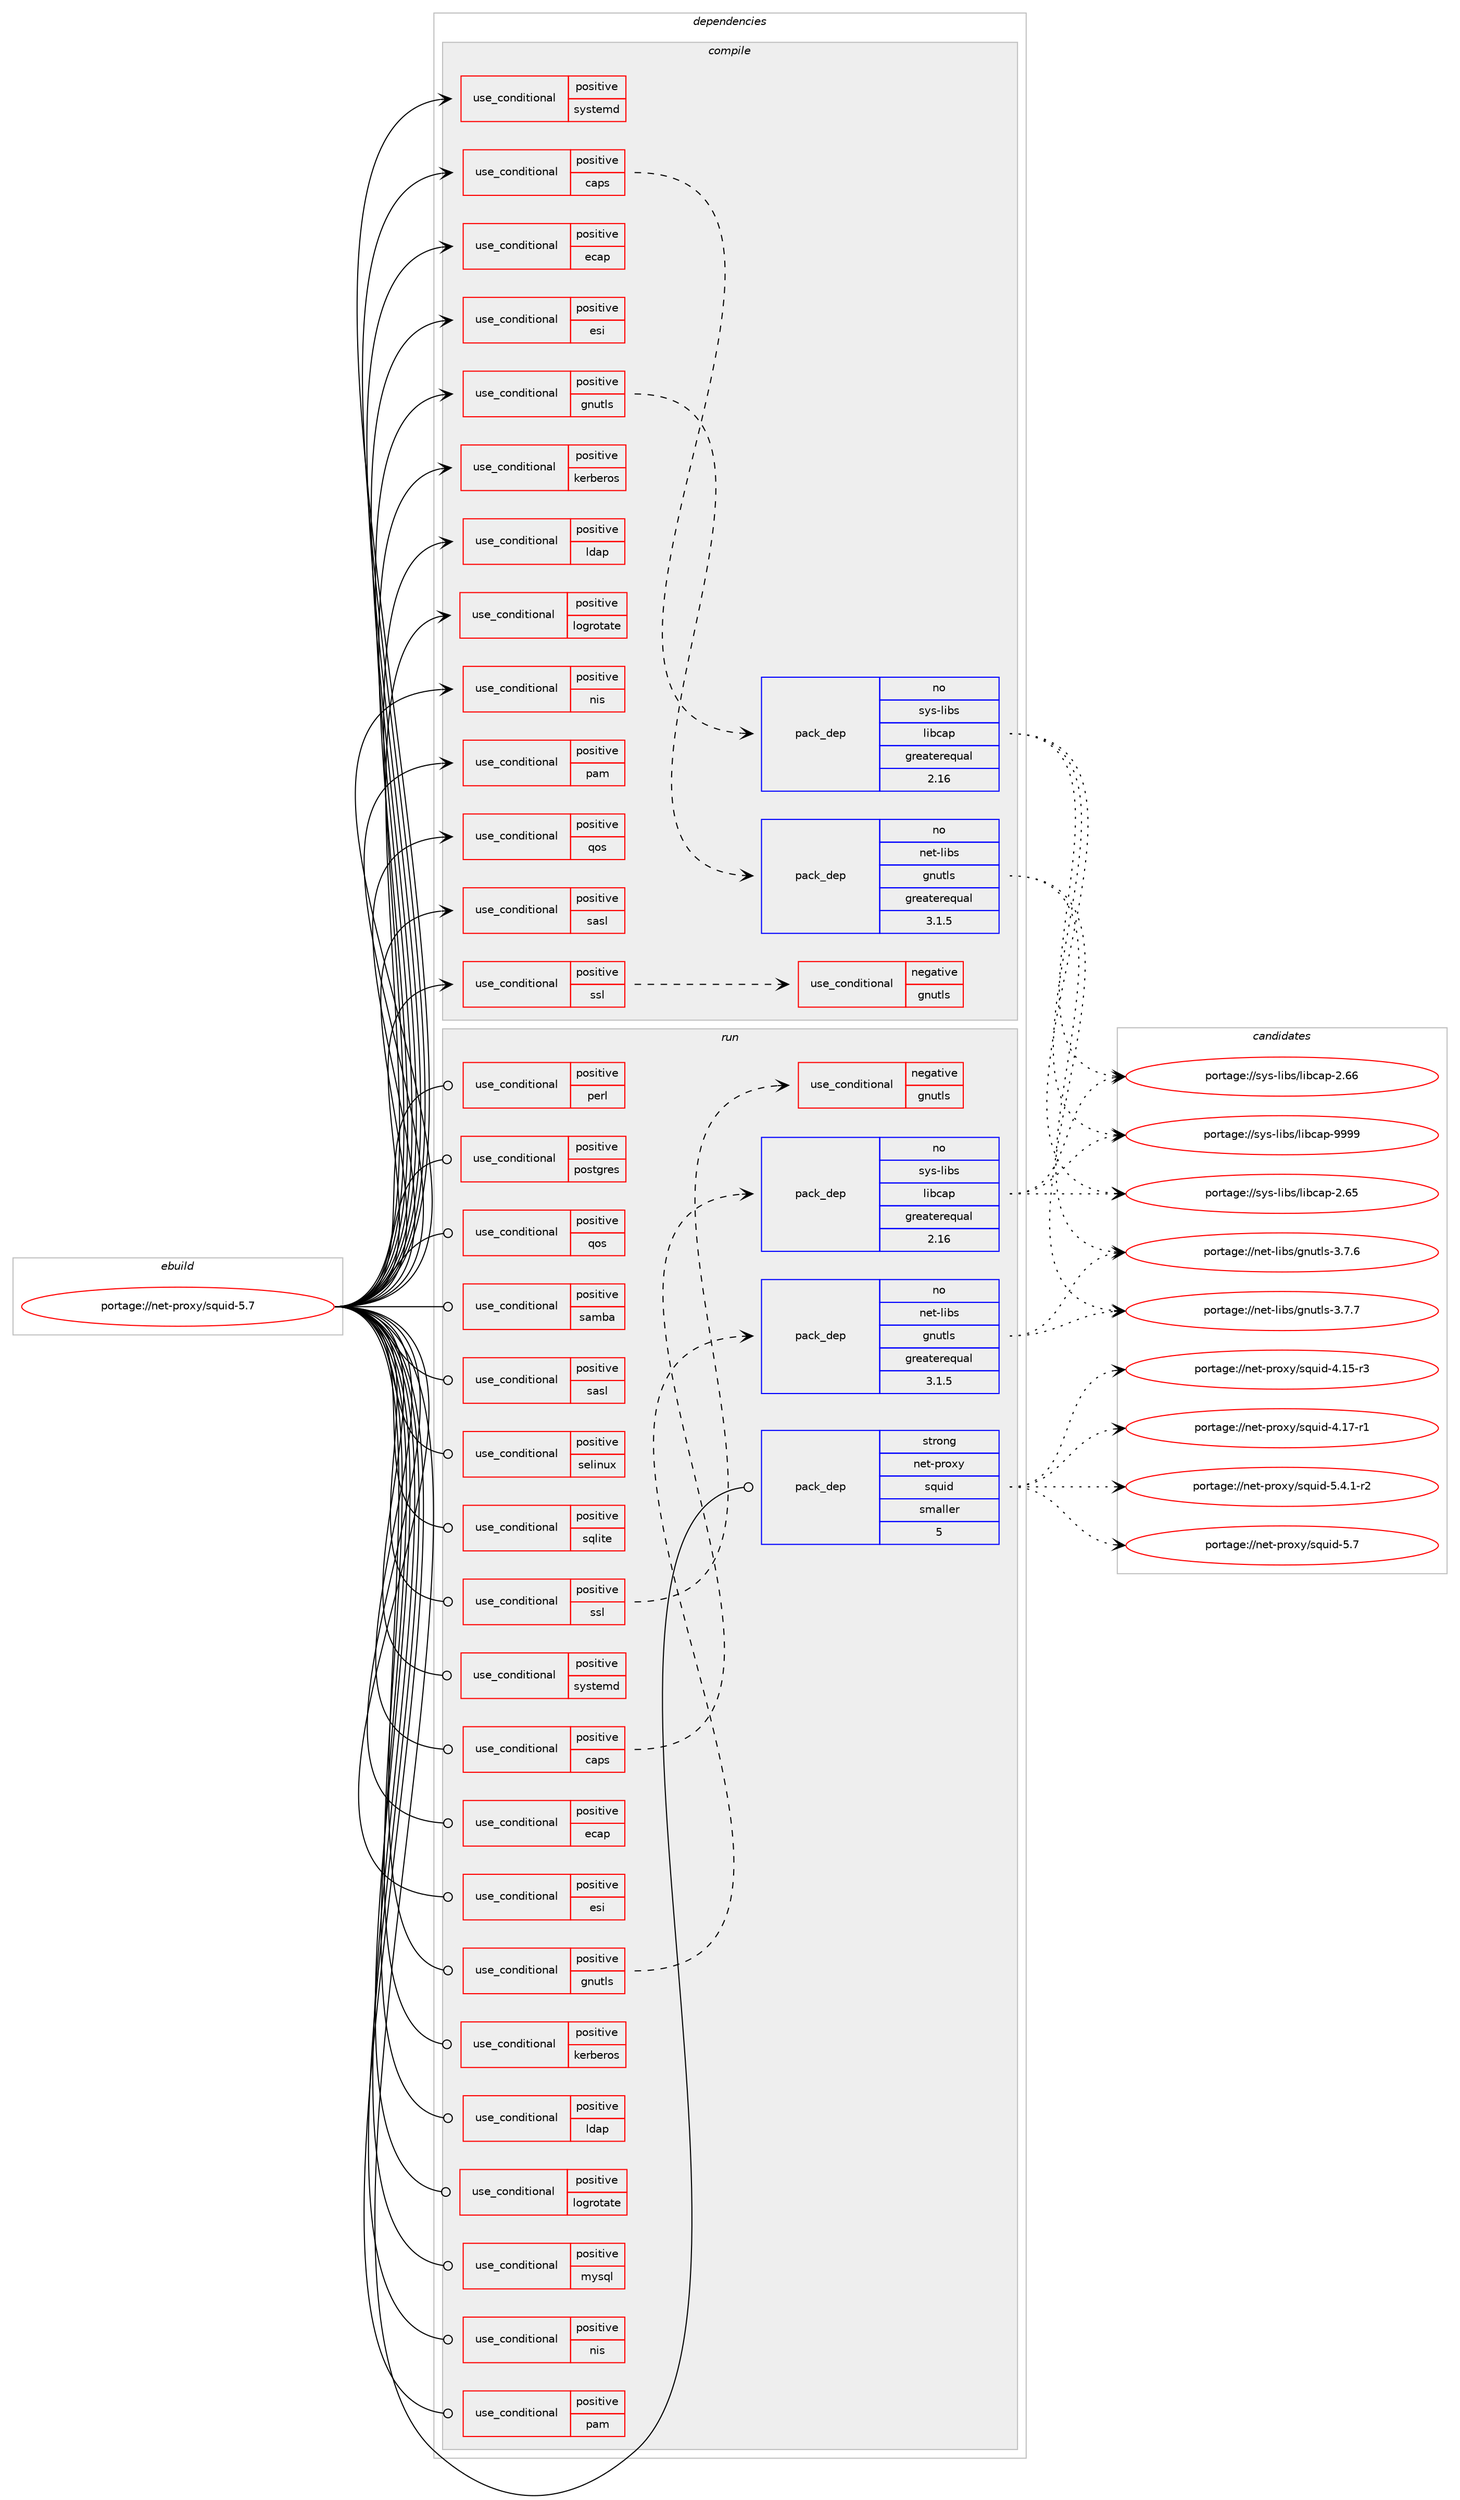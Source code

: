 digraph prolog {

# *************
# Graph options
# *************

newrank=true;
concentrate=true;
compound=true;
graph [rankdir=LR,fontname=Helvetica,fontsize=10,ranksep=1.5];#, ranksep=2.5, nodesep=0.2];
edge  [arrowhead=vee];
node  [fontname=Helvetica,fontsize=10];

# **********
# The ebuild
# **********

subgraph cluster_leftcol {
color=gray;
rank=same;
label=<<i>ebuild</i>>;
id [label="portage://net-proxy/squid-5.7", color=red, width=4, href="../net-proxy/squid-5.7.svg"];
}

# ****************
# The dependencies
# ****************

subgraph cluster_midcol {
color=gray;
label=<<i>dependencies</i>>;
subgraph cluster_compile {
fillcolor="#eeeeee";
style=filled;
label=<<i>compile</i>>;
subgraph cond166 {
dependency314 [label=<<TABLE BORDER="0" CELLBORDER="1" CELLSPACING="0" CELLPADDING="4"><TR><TD ROWSPAN="3" CELLPADDING="10">use_conditional</TD></TR><TR><TD>positive</TD></TR><TR><TD>caps</TD></TR></TABLE>>, shape=none, color=red];
subgraph pack149 {
dependency315 [label=<<TABLE BORDER="0" CELLBORDER="1" CELLSPACING="0" CELLPADDING="4" WIDTH="220"><TR><TD ROWSPAN="6" CELLPADDING="30">pack_dep</TD></TR><TR><TD WIDTH="110">no</TD></TR><TR><TD>sys-libs</TD></TR><TR><TD>libcap</TD></TR><TR><TD>greaterequal</TD></TR><TR><TD>2.16</TD></TR></TABLE>>, shape=none, color=blue];
}
dependency314:e -> dependency315:w [weight=20,style="dashed",arrowhead="vee"];
}
id:e -> dependency314:w [weight=20,style="solid",arrowhead="vee"];
subgraph cond167 {
dependency316 [label=<<TABLE BORDER="0" CELLBORDER="1" CELLSPACING="0" CELLPADDING="4"><TR><TD ROWSPAN="3" CELLPADDING="10">use_conditional</TD></TR><TR><TD>positive</TD></TR><TR><TD>ecap</TD></TR></TABLE>>, shape=none, color=red];
# *** BEGIN UNKNOWN DEPENDENCY TYPE (TODO) ***
# dependency316 -> package_dependency(portage://net-proxy/squid-5.7,install,no,net-libs,libecap,none,[,,],[slot(1)],[])
# *** END UNKNOWN DEPENDENCY TYPE (TODO) ***

}
id:e -> dependency316:w [weight=20,style="solid",arrowhead="vee"];
subgraph cond168 {
dependency317 [label=<<TABLE BORDER="0" CELLBORDER="1" CELLSPACING="0" CELLPADDING="4"><TR><TD ROWSPAN="3" CELLPADDING="10">use_conditional</TD></TR><TR><TD>positive</TD></TR><TR><TD>esi</TD></TR></TABLE>>, shape=none, color=red];
# *** BEGIN UNKNOWN DEPENDENCY TYPE (TODO) ***
# dependency317 -> package_dependency(portage://net-proxy/squid-5.7,install,no,dev-libs,expat,none,[,,],[],[])
# *** END UNKNOWN DEPENDENCY TYPE (TODO) ***

# *** BEGIN UNKNOWN DEPENDENCY TYPE (TODO) ***
# dependency317 -> package_dependency(portage://net-proxy/squid-5.7,install,no,dev-libs,libxml2,none,[,,],[],[])
# *** END UNKNOWN DEPENDENCY TYPE (TODO) ***

}
id:e -> dependency317:w [weight=20,style="solid",arrowhead="vee"];
subgraph cond169 {
dependency318 [label=<<TABLE BORDER="0" CELLBORDER="1" CELLSPACING="0" CELLPADDING="4"><TR><TD ROWSPAN="3" CELLPADDING="10">use_conditional</TD></TR><TR><TD>positive</TD></TR><TR><TD>gnutls</TD></TR></TABLE>>, shape=none, color=red];
subgraph pack150 {
dependency319 [label=<<TABLE BORDER="0" CELLBORDER="1" CELLSPACING="0" CELLPADDING="4" WIDTH="220"><TR><TD ROWSPAN="6" CELLPADDING="30">pack_dep</TD></TR><TR><TD WIDTH="110">no</TD></TR><TR><TD>net-libs</TD></TR><TR><TD>gnutls</TD></TR><TR><TD>greaterequal</TD></TR><TR><TD>3.1.5</TD></TR></TABLE>>, shape=none, color=blue];
}
dependency318:e -> dependency319:w [weight=20,style="dashed",arrowhead="vee"];
}
id:e -> dependency318:w [weight=20,style="solid",arrowhead="vee"];
subgraph cond170 {
dependency320 [label=<<TABLE BORDER="0" CELLBORDER="1" CELLSPACING="0" CELLPADDING="4"><TR><TD ROWSPAN="3" CELLPADDING="10">use_conditional</TD></TR><TR><TD>positive</TD></TR><TR><TD>kerberos</TD></TR></TABLE>>, shape=none, color=red];
# *** BEGIN UNKNOWN DEPENDENCY TYPE (TODO) ***
# dependency320 -> package_dependency(portage://net-proxy/squid-5.7,install,no,virtual,krb5,none,[,,],[],[])
# *** END UNKNOWN DEPENDENCY TYPE (TODO) ***

}
id:e -> dependency320:w [weight=20,style="solid",arrowhead="vee"];
subgraph cond171 {
dependency321 [label=<<TABLE BORDER="0" CELLBORDER="1" CELLSPACING="0" CELLPADDING="4"><TR><TD ROWSPAN="3" CELLPADDING="10">use_conditional</TD></TR><TR><TD>positive</TD></TR><TR><TD>ldap</TD></TR></TABLE>>, shape=none, color=red];
# *** BEGIN UNKNOWN DEPENDENCY TYPE (TODO) ***
# dependency321 -> package_dependency(portage://net-proxy/squid-5.7,install,no,net-nds,openldap,none,[,,],any_same_slot,[])
# *** END UNKNOWN DEPENDENCY TYPE (TODO) ***

}
id:e -> dependency321:w [weight=20,style="solid",arrowhead="vee"];
subgraph cond172 {
dependency322 [label=<<TABLE BORDER="0" CELLBORDER="1" CELLSPACING="0" CELLPADDING="4"><TR><TD ROWSPAN="3" CELLPADDING="10">use_conditional</TD></TR><TR><TD>positive</TD></TR><TR><TD>logrotate</TD></TR></TABLE>>, shape=none, color=red];
# *** BEGIN UNKNOWN DEPENDENCY TYPE (TODO) ***
# dependency322 -> package_dependency(portage://net-proxy/squid-5.7,install,no,app-admin,logrotate,none,[,,],[],[])
# *** END UNKNOWN DEPENDENCY TYPE (TODO) ***

}
id:e -> dependency322:w [weight=20,style="solid",arrowhead="vee"];
subgraph cond173 {
dependency323 [label=<<TABLE BORDER="0" CELLBORDER="1" CELLSPACING="0" CELLPADDING="4"><TR><TD ROWSPAN="3" CELLPADDING="10">use_conditional</TD></TR><TR><TD>positive</TD></TR><TR><TD>nis</TD></TR></TABLE>>, shape=none, color=red];
# *** BEGIN UNKNOWN DEPENDENCY TYPE (TODO) ***
# dependency323 -> package_dependency(portage://net-proxy/squid-5.7,install,no,net-libs,libtirpc,none,[,,],any_same_slot,[])
# *** END UNKNOWN DEPENDENCY TYPE (TODO) ***

# *** BEGIN UNKNOWN DEPENDENCY TYPE (TODO) ***
# dependency323 -> package_dependency(portage://net-proxy/squid-5.7,install,no,net-libs,libnsl,none,[,,],any_same_slot,[])
# *** END UNKNOWN DEPENDENCY TYPE (TODO) ***

}
id:e -> dependency323:w [weight=20,style="solid",arrowhead="vee"];
subgraph cond174 {
dependency324 [label=<<TABLE BORDER="0" CELLBORDER="1" CELLSPACING="0" CELLPADDING="4"><TR><TD ROWSPAN="3" CELLPADDING="10">use_conditional</TD></TR><TR><TD>positive</TD></TR><TR><TD>pam</TD></TR></TABLE>>, shape=none, color=red];
# *** BEGIN UNKNOWN DEPENDENCY TYPE (TODO) ***
# dependency324 -> package_dependency(portage://net-proxy/squid-5.7,install,no,sys-libs,pam,none,[,,],[],[])
# *** END UNKNOWN DEPENDENCY TYPE (TODO) ***

}
id:e -> dependency324:w [weight=20,style="solid",arrowhead="vee"];
subgraph cond175 {
dependency325 [label=<<TABLE BORDER="0" CELLBORDER="1" CELLSPACING="0" CELLPADDING="4"><TR><TD ROWSPAN="3" CELLPADDING="10">use_conditional</TD></TR><TR><TD>positive</TD></TR><TR><TD>qos</TD></TR></TABLE>>, shape=none, color=red];
# *** BEGIN UNKNOWN DEPENDENCY TYPE (TODO) ***
# dependency325 -> package_dependency(portage://net-proxy/squid-5.7,install,no,net-libs,libnetfilter_conntrack,none,[,,],[],[])
# *** END UNKNOWN DEPENDENCY TYPE (TODO) ***

}
id:e -> dependency325:w [weight=20,style="solid",arrowhead="vee"];
subgraph cond176 {
dependency326 [label=<<TABLE BORDER="0" CELLBORDER="1" CELLSPACING="0" CELLPADDING="4"><TR><TD ROWSPAN="3" CELLPADDING="10">use_conditional</TD></TR><TR><TD>positive</TD></TR><TR><TD>sasl</TD></TR></TABLE>>, shape=none, color=red];
# *** BEGIN UNKNOWN DEPENDENCY TYPE (TODO) ***
# dependency326 -> package_dependency(portage://net-proxy/squid-5.7,install,no,dev-libs,cyrus-sasl,none,[,,],[],[])
# *** END UNKNOWN DEPENDENCY TYPE (TODO) ***

}
id:e -> dependency326:w [weight=20,style="solid",arrowhead="vee"];
subgraph cond177 {
dependency327 [label=<<TABLE BORDER="0" CELLBORDER="1" CELLSPACING="0" CELLPADDING="4"><TR><TD ROWSPAN="3" CELLPADDING="10">use_conditional</TD></TR><TR><TD>positive</TD></TR><TR><TD>ssl</TD></TR></TABLE>>, shape=none, color=red];
# *** BEGIN UNKNOWN DEPENDENCY TYPE (TODO) ***
# dependency327 -> package_dependency(portage://net-proxy/squid-5.7,install,no,dev-libs,nettle,none,[,,],any_same_slot,[])
# *** END UNKNOWN DEPENDENCY TYPE (TODO) ***

subgraph cond178 {
dependency328 [label=<<TABLE BORDER="0" CELLBORDER="1" CELLSPACING="0" CELLPADDING="4"><TR><TD ROWSPAN="3" CELLPADDING="10">use_conditional</TD></TR><TR><TD>negative</TD></TR><TR><TD>gnutls</TD></TR></TABLE>>, shape=none, color=red];
# *** BEGIN UNKNOWN DEPENDENCY TYPE (TODO) ***
# dependency328 -> package_dependency(portage://net-proxy/squid-5.7,install,no,dev-libs,openssl,none,[,,],any_same_slot,[])
# *** END UNKNOWN DEPENDENCY TYPE (TODO) ***

}
dependency327:e -> dependency328:w [weight=20,style="dashed",arrowhead="vee"];
}
id:e -> dependency327:w [weight=20,style="solid",arrowhead="vee"];
subgraph cond179 {
dependency329 [label=<<TABLE BORDER="0" CELLBORDER="1" CELLSPACING="0" CELLPADDING="4"><TR><TD ROWSPAN="3" CELLPADDING="10">use_conditional</TD></TR><TR><TD>positive</TD></TR><TR><TD>systemd</TD></TR></TABLE>>, shape=none, color=red];
# *** BEGIN UNKNOWN DEPENDENCY TYPE (TODO) ***
# dependency329 -> package_dependency(portage://net-proxy/squid-5.7,install,no,sys-apps,systemd,none,[,,],any_same_slot,[])
# *** END UNKNOWN DEPENDENCY TYPE (TODO) ***

}
id:e -> dependency329:w [weight=20,style="solid",arrowhead="vee"];
# *** BEGIN UNKNOWN DEPENDENCY TYPE (TODO) ***
# id -> package_dependency(portage://net-proxy/squid-5.7,install,no,acct-group,squid,none,[,,],[],[])
# *** END UNKNOWN DEPENDENCY TYPE (TODO) ***

# *** BEGIN UNKNOWN DEPENDENCY TYPE (TODO) ***
# id -> package_dependency(portage://net-proxy/squid-5.7,install,no,acct-user,squid,none,[,,],[],[])
# *** END UNKNOWN DEPENDENCY TYPE (TODO) ***

# *** BEGIN UNKNOWN DEPENDENCY TYPE (TODO) ***
# id -> package_dependency(portage://net-proxy/squid-5.7,install,no,dev-libs,libltdl,none,[,,],[],[])
# *** END UNKNOWN DEPENDENCY TYPE (TODO) ***

# *** BEGIN UNKNOWN DEPENDENCY TYPE (TODO) ***
# id -> package_dependency(portage://net-proxy/squid-5.7,install,no,sys-libs,tdb,none,[,,],[],[])
# *** END UNKNOWN DEPENDENCY TYPE (TODO) ***

# *** BEGIN UNKNOWN DEPENDENCY TYPE (TODO) ***
# id -> package_dependency(portage://net-proxy/squid-5.7,install,no,virtual,libcrypt,none,[,,],any_same_slot,[])
# *** END UNKNOWN DEPENDENCY TYPE (TODO) ***

}
subgraph cluster_compileandrun {
fillcolor="#eeeeee";
style=filled;
label=<<i>compile and run</i>>;
}
subgraph cluster_run {
fillcolor="#eeeeee";
style=filled;
label=<<i>run</i>>;
subgraph cond180 {
dependency330 [label=<<TABLE BORDER="0" CELLBORDER="1" CELLSPACING="0" CELLPADDING="4"><TR><TD ROWSPAN="3" CELLPADDING="10">use_conditional</TD></TR><TR><TD>positive</TD></TR><TR><TD>caps</TD></TR></TABLE>>, shape=none, color=red];
subgraph pack151 {
dependency331 [label=<<TABLE BORDER="0" CELLBORDER="1" CELLSPACING="0" CELLPADDING="4" WIDTH="220"><TR><TD ROWSPAN="6" CELLPADDING="30">pack_dep</TD></TR><TR><TD WIDTH="110">no</TD></TR><TR><TD>sys-libs</TD></TR><TR><TD>libcap</TD></TR><TR><TD>greaterequal</TD></TR><TR><TD>2.16</TD></TR></TABLE>>, shape=none, color=blue];
}
dependency330:e -> dependency331:w [weight=20,style="dashed",arrowhead="vee"];
}
id:e -> dependency330:w [weight=20,style="solid",arrowhead="odot"];
subgraph cond181 {
dependency332 [label=<<TABLE BORDER="0" CELLBORDER="1" CELLSPACING="0" CELLPADDING="4"><TR><TD ROWSPAN="3" CELLPADDING="10">use_conditional</TD></TR><TR><TD>positive</TD></TR><TR><TD>ecap</TD></TR></TABLE>>, shape=none, color=red];
# *** BEGIN UNKNOWN DEPENDENCY TYPE (TODO) ***
# dependency332 -> package_dependency(portage://net-proxy/squid-5.7,run,no,net-libs,libecap,none,[,,],[slot(1)],[])
# *** END UNKNOWN DEPENDENCY TYPE (TODO) ***

}
id:e -> dependency332:w [weight=20,style="solid",arrowhead="odot"];
subgraph cond182 {
dependency333 [label=<<TABLE BORDER="0" CELLBORDER="1" CELLSPACING="0" CELLPADDING="4"><TR><TD ROWSPAN="3" CELLPADDING="10">use_conditional</TD></TR><TR><TD>positive</TD></TR><TR><TD>esi</TD></TR></TABLE>>, shape=none, color=red];
# *** BEGIN UNKNOWN DEPENDENCY TYPE (TODO) ***
# dependency333 -> package_dependency(portage://net-proxy/squid-5.7,run,no,dev-libs,expat,none,[,,],[],[])
# *** END UNKNOWN DEPENDENCY TYPE (TODO) ***

# *** BEGIN UNKNOWN DEPENDENCY TYPE (TODO) ***
# dependency333 -> package_dependency(portage://net-proxy/squid-5.7,run,no,dev-libs,libxml2,none,[,,],[],[])
# *** END UNKNOWN DEPENDENCY TYPE (TODO) ***

}
id:e -> dependency333:w [weight=20,style="solid",arrowhead="odot"];
subgraph cond183 {
dependency334 [label=<<TABLE BORDER="0" CELLBORDER="1" CELLSPACING="0" CELLPADDING="4"><TR><TD ROWSPAN="3" CELLPADDING="10">use_conditional</TD></TR><TR><TD>positive</TD></TR><TR><TD>gnutls</TD></TR></TABLE>>, shape=none, color=red];
subgraph pack152 {
dependency335 [label=<<TABLE BORDER="0" CELLBORDER="1" CELLSPACING="0" CELLPADDING="4" WIDTH="220"><TR><TD ROWSPAN="6" CELLPADDING="30">pack_dep</TD></TR><TR><TD WIDTH="110">no</TD></TR><TR><TD>net-libs</TD></TR><TR><TD>gnutls</TD></TR><TR><TD>greaterequal</TD></TR><TR><TD>3.1.5</TD></TR></TABLE>>, shape=none, color=blue];
}
dependency334:e -> dependency335:w [weight=20,style="dashed",arrowhead="vee"];
}
id:e -> dependency334:w [weight=20,style="solid",arrowhead="odot"];
subgraph cond184 {
dependency336 [label=<<TABLE BORDER="0" CELLBORDER="1" CELLSPACING="0" CELLPADDING="4"><TR><TD ROWSPAN="3" CELLPADDING="10">use_conditional</TD></TR><TR><TD>positive</TD></TR><TR><TD>kerberos</TD></TR></TABLE>>, shape=none, color=red];
# *** BEGIN UNKNOWN DEPENDENCY TYPE (TODO) ***
# dependency336 -> package_dependency(portage://net-proxy/squid-5.7,run,no,virtual,krb5,none,[,,],[],[])
# *** END UNKNOWN DEPENDENCY TYPE (TODO) ***

}
id:e -> dependency336:w [weight=20,style="solid",arrowhead="odot"];
subgraph cond185 {
dependency337 [label=<<TABLE BORDER="0" CELLBORDER="1" CELLSPACING="0" CELLPADDING="4"><TR><TD ROWSPAN="3" CELLPADDING="10">use_conditional</TD></TR><TR><TD>positive</TD></TR><TR><TD>ldap</TD></TR></TABLE>>, shape=none, color=red];
# *** BEGIN UNKNOWN DEPENDENCY TYPE (TODO) ***
# dependency337 -> package_dependency(portage://net-proxy/squid-5.7,run,no,net-nds,openldap,none,[,,],any_same_slot,[])
# *** END UNKNOWN DEPENDENCY TYPE (TODO) ***

}
id:e -> dependency337:w [weight=20,style="solid",arrowhead="odot"];
subgraph cond186 {
dependency338 [label=<<TABLE BORDER="0" CELLBORDER="1" CELLSPACING="0" CELLPADDING="4"><TR><TD ROWSPAN="3" CELLPADDING="10">use_conditional</TD></TR><TR><TD>positive</TD></TR><TR><TD>logrotate</TD></TR></TABLE>>, shape=none, color=red];
# *** BEGIN UNKNOWN DEPENDENCY TYPE (TODO) ***
# dependency338 -> package_dependency(portage://net-proxy/squid-5.7,run,no,app-admin,logrotate,none,[,,],[],[])
# *** END UNKNOWN DEPENDENCY TYPE (TODO) ***

}
id:e -> dependency338:w [weight=20,style="solid",arrowhead="odot"];
subgraph cond187 {
dependency339 [label=<<TABLE BORDER="0" CELLBORDER="1" CELLSPACING="0" CELLPADDING="4"><TR><TD ROWSPAN="3" CELLPADDING="10">use_conditional</TD></TR><TR><TD>positive</TD></TR><TR><TD>mysql</TD></TR></TABLE>>, shape=none, color=red];
# *** BEGIN UNKNOWN DEPENDENCY TYPE (TODO) ***
# dependency339 -> package_dependency(portage://net-proxy/squid-5.7,run,no,dev-perl,DBD-mysql,none,[,,],[],[])
# *** END UNKNOWN DEPENDENCY TYPE (TODO) ***

}
id:e -> dependency339:w [weight=20,style="solid",arrowhead="odot"];
subgraph cond188 {
dependency340 [label=<<TABLE BORDER="0" CELLBORDER="1" CELLSPACING="0" CELLPADDING="4"><TR><TD ROWSPAN="3" CELLPADDING="10">use_conditional</TD></TR><TR><TD>positive</TD></TR><TR><TD>nis</TD></TR></TABLE>>, shape=none, color=red];
# *** BEGIN UNKNOWN DEPENDENCY TYPE (TODO) ***
# dependency340 -> package_dependency(portage://net-proxy/squid-5.7,run,no,net-libs,libtirpc,none,[,,],any_same_slot,[])
# *** END UNKNOWN DEPENDENCY TYPE (TODO) ***

# *** BEGIN UNKNOWN DEPENDENCY TYPE (TODO) ***
# dependency340 -> package_dependency(portage://net-proxy/squid-5.7,run,no,net-libs,libnsl,none,[,,],any_same_slot,[])
# *** END UNKNOWN DEPENDENCY TYPE (TODO) ***

}
id:e -> dependency340:w [weight=20,style="solid",arrowhead="odot"];
subgraph cond189 {
dependency341 [label=<<TABLE BORDER="0" CELLBORDER="1" CELLSPACING="0" CELLPADDING="4"><TR><TD ROWSPAN="3" CELLPADDING="10">use_conditional</TD></TR><TR><TD>positive</TD></TR><TR><TD>pam</TD></TR></TABLE>>, shape=none, color=red];
# *** BEGIN UNKNOWN DEPENDENCY TYPE (TODO) ***
# dependency341 -> package_dependency(portage://net-proxy/squid-5.7,run,no,sys-libs,pam,none,[,,],[],[])
# *** END UNKNOWN DEPENDENCY TYPE (TODO) ***

}
id:e -> dependency341:w [weight=20,style="solid",arrowhead="odot"];
subgraph cond190 {
dependency342 [label=<<TABLE BORDER="0" CELLBORDER="1" CELLSPACING="0" CELLPADDING="4"><TR><TD ROWSPAN="3" CELLPADDING="10">use_conditional</TD></TR><TR><TD>positive</TD></TR><TR><TD>perl</TD></TR></TABLE>>, shape=none, color=red];
# *** BEGIN UNKNOWN DEPENDENCY TYPE (TODO) ***
# dependency342 -> package_dependency(portage://net-proxy/squid-5.7,run,no,dev-lang,perl,none,[,,],[],[])
# *** END UNKNOWN DEPENDENCY TYPE (TODO) ***

}
id:e -> dependency342:w [weight=20,style="solid",arrowhead="odot"];
subgraph cond191 {
dependency343 [label=<<TABLE BORDER="0" CELLBORDER="1" CELLSPACING="0" CELLPADDING="4"><TR><TD ROWSPAN="3" CELLPADDING="10">use_conditional</TD></TR><TR><TD>positive</TD></TR><TR><TD>postgres</TD></TR></TABLE>>, shape=none, color=red];
# *** BEGIN UNKNOWN DEPENDENCY TYPE (TODO) ***
# dependency343 -> package_dependency(portage://net-proxy/squid-5.7,run,no,dev-perl,DBD-Pg,none,[,,],[],[])
# *** END UNKNOWN DEPENDENCY TYPE (TODO) ***

}
id:e -> dependency343:w [weight=20,style="solid",arrowhead="odot"];
subgraph cond192 {
dependency344 [label=<<TABLE BORDER="0" CELLBORDER="1" CELLSPACING="0" CELLPADDING="4"><TR><TD ROWSPAN="3" CELLPADDING="10">use_conditional</TD></TR><TR><TD>positive</TD></TR><TR><TD>qos</TD></TR></TABLE>>, shape=none, color=red];
# *** BEGIN UNKNOWN DEPENDENCY TYPE (TODO) ***
# dependency344 -> package_dependency(portage://net-proxy/squid-5.7,run,no,net-libs,libnetfilter_conntrack,none,[,,],[],[])
# *** END UNKNOWN DEPENDENCY TYPE (TODO) ***

}
id:e -> dependency344:w [weight=20,style="solid",arrowhead="odot"];
subgraph cond193 {
dependency345 [label=<<TABLE BORDER="0" CELLBORDER="1" CELLSPACING="0" CELLPADDING="4"><TR><TD ROWSPAN="3" CELLPADDING="10">use_conditional</TD></TR><TR><TD>positive</TD></TR><TR><TD>samba</TD></TR></TABLE>>, shape=none, color=red];
# *** BEGIN UNKNOWN DEPENDENCY TYPE (TODO) ***
# dependency345 -> package_dependency(portage://net-proxy/squid-5.7,run,no,net-fs,samba,none,[,,],[],[])
# *** END UNKNOWN DEPENDENCY TYPE (TODO) ***

}
id:e -> dependency345:w [weight=20,style="solid",arrowhead="odot"];
subgraph cond194 {
dependency346 [label=<<TABLE BORDER="0" CELLBORDER="1" CELLSPACING="0" CELLPADDING="4"><TR><TD ROWSPAN="3" CELLPADDING="10">use_conditional</TD></TR><TR><TD>positive</TD></TR><TR><TD>sasl</TD></TR></TABLE>>, shape=none, color=red];
# *** BEGIN UNKNOWN DEPENDENCY TYPE (TODO) ***
# dependency346 -> package_dependency(portage://net-proxy/squid-5.7,run,no,dev-libs,cyrus-sasl,none,[,,],[],[])
# *** END UNKNOWN DEPENDENCY TYPE (TODO) ***

}
id:e -> dependency346:w [weight=20,style="solid",arrowhead="odot"];
subgraph cond195 {
dependency347 [label=<<TABLE BORDER="0" CELLBORDER="1" CELLSPACING="0" CELLPADDING="4"><TR><TD ROWSPAN="3" CELLPADDING="10">use_conditional</TD></TR><TR><TD>positive</TD></TR><TR><TD>selinux</TD></TR></TABLE>>, shape=none, color=red];
# *** BEGIN UNKNOWN DEPENDENCY TYPE (TODO) ***
# dependency347 -> package_dependency(portage://net-proxy/squid-5.7,run,no,sec-policy,selinux-squid,none,[,,],[],[])
# *** END UNKNOWN DEPENDENCY TYPE (TODO) ***

}
id:e -> dependency347:w [weight=20,style="solid",arrowhead="odot"];
subgraph cond196 {
dependency348 [label=<<TABLE BORDER="0" CELLBORDER="1" CELLSPACING="0" CELLPADDING="4"><TR><TD ROWSPAN="3" CELLPADDING="10">use_conditional</TD></TR><TR><TD>positive</TD></TR><TR><TD>sqlite</TD></TR></TABLE>>, shape=none, color=red];
# *** BEGIN UNKNOWN DEPENDENCY TYPE (TODO) ***
# dependency348 -> package_dependency(portage://net-proxy/squid-5.7,run,no,dev-perl,DBD-SQLite,none,[,,],[],[])
# *** END UNKNOWN DEPENDENCY TYPE (TODO) ***

}
id:e -> dependency348:w [weight=20,style="solid",arrowhead="odot"];
subgraph cond197 {
dependency349 [label=<<TABLE BORDER="0" CELLBORDER="1" CELLSPACING="0" CELLPADDING="4"><TR><TD ROWSPAN="3" CELLPADDING="10">use_conditional</TD></TR><TR><TD>positive</TD></TR><TR><TD>ssl</TD></TR></TABLE>>, shape=none, color=red];
# *** BEGIN UNKNOWN DEPENDENCY TYPE (TODO) ***
# dependency349 -> package_dependency(portage://net-proxy/squid-5.7,run,no,dev-libs,nettle,none,[,,],any_same_slot,[])
# *** END UNKNOWN DEPENDENCY TYPE (TODO) ***

subgraph cond198 {
dependency350 [label=<<TABLE BORDER="0" CELLBORDER="1" CELLSPACING="0" CELLPADDING="4"><TR><TD ROWSPAN="3" CELLPADDING="10">use_conditional</TD></TR><TR><TD>negative</TD></TR><TR><TD>gnutls</TD></TR></TABLE>>, shape=none, color=red];
# *** BEGIN UNKNOWN DEPENDENCY TYPE (TODO) ***
# dependency350 -> package_dependency(portage://net-proxy/squid-5.7,run,no,dev-libs,openssl,none,[,,],any_same_slot,[])
# *** END UNKNOWN DEPENDENCY TYPE (TODO) ***

}
dependency349:e -> dependency350:w [weight=20,style="dashed",arrowhead="vee"];
}
id:e -> dependency349:w [weight=20,style="solid",arrowhead="odot"];
subgraph cond199 {
dependency351 [label=<<TABLE BORDER="0" CELLBORDER="1" CELLSPACING="0" CELLPADDING="4"><TR><TD ROWSPAN="3" CELLPADDING="10">use_conditional</TD></TR><TR><TD>positive</TD></TR><TR><TD>systemd</TD></TR></TABLE>>, shape=none, color=red];
# *** BEGIN UNKNOWN DEPENDENCY TYPE (TODO) ***
# dependency351 -> package_dependency(portage://net-proxy/squid-5.7,run,no,sys-apps,systemd,none,[,,],any_same_slot,[])
# *** END UNKNOWN DEPENDENCY TYPE (TODO) ***

}
id:e -> dependency351:w [weight=20,style="solid",arrowhead="odot"];
# *** BEGIN UNKNOWN DEPENDENCY TYPE (TODO) ***
# id -> package_dependency(portage://net-proxy/squid-5.7,run,no,acct-group,squid,none,[,,],[],[])
# *** END UNKNOWN DEPENDENCY TYPE (TODO) ***

# *** BEGIN UNKNOWN DEPENDENCY TYPE (TODO) ***
# id -> package_dependency(portage://net-proxy/squid-5.7,run,no,acct-user,squid,none,[,,],[],[])
# *** END UNKNOWN DEPENDENCY TYPE (TODO) ***

# *** BEGIN UNKNOWN DEPENDENCY TYPE (TODO) ***
# id -> package_dependency(portage://net-proxy/squid-5.7,run,no,dev-libs,libltdl,none,[,,],[],[])
# *** END UNKNOWN DEPENDENCY TYPE (TODO) ***

# *** BEGIN UNKNOWN DEPENDENCY TYPE (TODO) ***
# id -> package_dependency(portage://net-proxy/squid-5.7,run,no,sys-libs,tdb,none,[,,],[],[])
# *** END UNKNOWN DEPENDENCY TYPE (TODO) ***

# *** BEGIN UNKNOWN DEPENDENCY TYPE (TODO) ***
# id -> package_dependency(portage://net-proxy/squid-5.7,run,no,virtual,libcrypt,none,[,,],any_same_slot,[])
# *** END UNKNOWN DEPENDENCY TYPE (TODO) ***

subgraph pack153 {
dependency352 [label=<<TABLE BORDER="0" CELLBORDER="1" CELLSPACING="0" CELLPADDING="4" WIDTH="220"><TR><TD ROWSPAN="6" CELLPADDING="30">pack_dep</TD></TR><TR><TD WIDTH="110">strong</TD></TR><TR><TD>net-proxy</TD></TR><TR><TD>squid</TD></TR><TR><TD>smaller</TD></TR><TR><TD>5</TD></TR></TABLE>>, shape=none, color=blue];
}
id:e -> dependency352:w [weight=20,style="solid",arrowhead="odot"];
}
}

# **************
# The candidates
# **************

subgraph cluster_choices {
rank=same;
color=gray;
label=<<i>candidates</i>>;

subgraph choice149 {
color=black;
nodesep=1;
choice1151211154510810598115471081059899971124550465453 [label="portage://sys-libs/libcap-2.65", color=red, width=4,href="../sys-libs/libcap-2.65.svg"];
choice1151211154510810598115471081059899971124550465454 [label="portage://sys-libs/libcap-2.66", color=red, width=4,href="../sys-libs/libcap-2.66.svg"];
choice1151211154510810598115471081059899971124557575757 [label="portage://sys-libs/libcap-9999", color=red, width=4,href="../sys-libs/libcap-9999.svg"];
dependency315:e -> choice1151211154510810598115471081059899971124550465453:w [style=dotted,weight="100"];
dependency315:e -> choice1151211154510810598115471081059899971124550465454:w [style=dotted,weight="100"];
dependency315:e -> choice1151211154510810598115471081059899971124557575757:w [style=dotted,weight="100"];
}
subgraph choice150 {
color=black;
nodesep=1;
choice110101116451081059811547103110117116108115455146554654 [label="portage://net-libs/gnutls-3.7.6", color=red, width=4,href="../net-libs/gnutls-3.7.6.svg"];
choice110101116451081059811547103110117116108115455146554655 [label="portage://net-libs/gnutls-3.7.7", color=red, width=4,href="../net-libs/gnutls-3.7.7.svg"];
dependency319:e -> choice110101116451081059811547103110117116108115455146554654:w [style=dotted,weight="100"];
dependency319:e -> choice110101116451081059811547103110117116108115455146554655:w [style=dotted,weight="100"];
}
subgraph choice151 {
color=black;
nodesep=1;
choice1151211154510810598115471081059899971124550465453 [label="portage://sys-libs/libcap-2.65", color=red, width=4,href="../sys-libs/libcap-2.65.svg"];
choice1151211154510810598115471081059899971124550465454 [label="portage://sys-libs/libcap-2.66", color=red, width=4,href="../sys-libs/libcap-2.66.svg"];
choice1151211154510810598115471081059899971124557575757 [label="portage://sys-libs/libcap-9999", color=red, width=4,href="../sys-libs/libcap-9999.svg"];
dependency331:e -> choice1151211154510810598115471081059899971124550465453:w [style=dotted,weight="100"];
dependency331:e -> choice1151211154510810598115471081059899971124550465454:w [style=dotted,weight="100"];
dependency331:e -> choice1151211154510810598115471081059899971124557575757:w [style=dotted,weight="100"];
}
subgraph choice152 {
color=black;
nodesep=1;
choice110101116451081059811547103110117116108115455146554654 [label="portage://net-libs/gnutls-3.7.6", color=red, width=4,href="../net-libs/gnutls-3.7.6.svg"];
choice110101116451081059811547103110117116108115455146554655 [label="portage://net-libs/gnutls-3.7.7", color=red, width=4,href="../net-libs/gnutls-3.7.7.svg"];
dependency335:e -> choice110101116451081059811547103110117116108115455146554654:w [style=dotted,weight="100"];
dependency335:e -> choice110101116451081059811547103110117116108115455146554655:w [style=dotted,weight="100"];
}
subgraph choice153 {
color=black;
nodesep=1;
choice110101116451121141111201214711511311710510045524649534511451 [label="portage://net-proxy/squid-4.15-r3", color=red, width=4,href="../net-proxy/squid-4.15-r3.svg"];
choice110101116451121141111201214711511311710510045524649554511449 [label="portage://net-proxy/squid-4.17-r1", color=red, width=4,href="../net-proxy/squid-4.17-r1.svg"];
choice11010111645112114111120121471151131171051004553465246494511450 [label="portage://net-proxy/squid-5.4.1-r2", color=red, width=4,href="../net-proxy/squid-5.4.1-r2.svg"];
choice110101116451121141111201214711511311710510045534655 [label="portage://net-proxy/squid-5.7", color=red, width=4,href="../net-proxy/squid-5.7.svg"];
dependency352:e -> choice110101116451121141111201214711511311710510045524649534511451:w [style=dotted,weight="100"];
dependency352:e -> choice110101116451121141111201214711511311710510045524649554511449:w [style=dotted,weight="100"];
dependency352:e -> choice11010111645112114111120121471151131171051004553465246494511450:w [style=dotted,weight="100"];
dependency352:e -> choice110101116451121141111201214711511311710510045534655:w [style=dotted,weight="100"];
}
}

}
